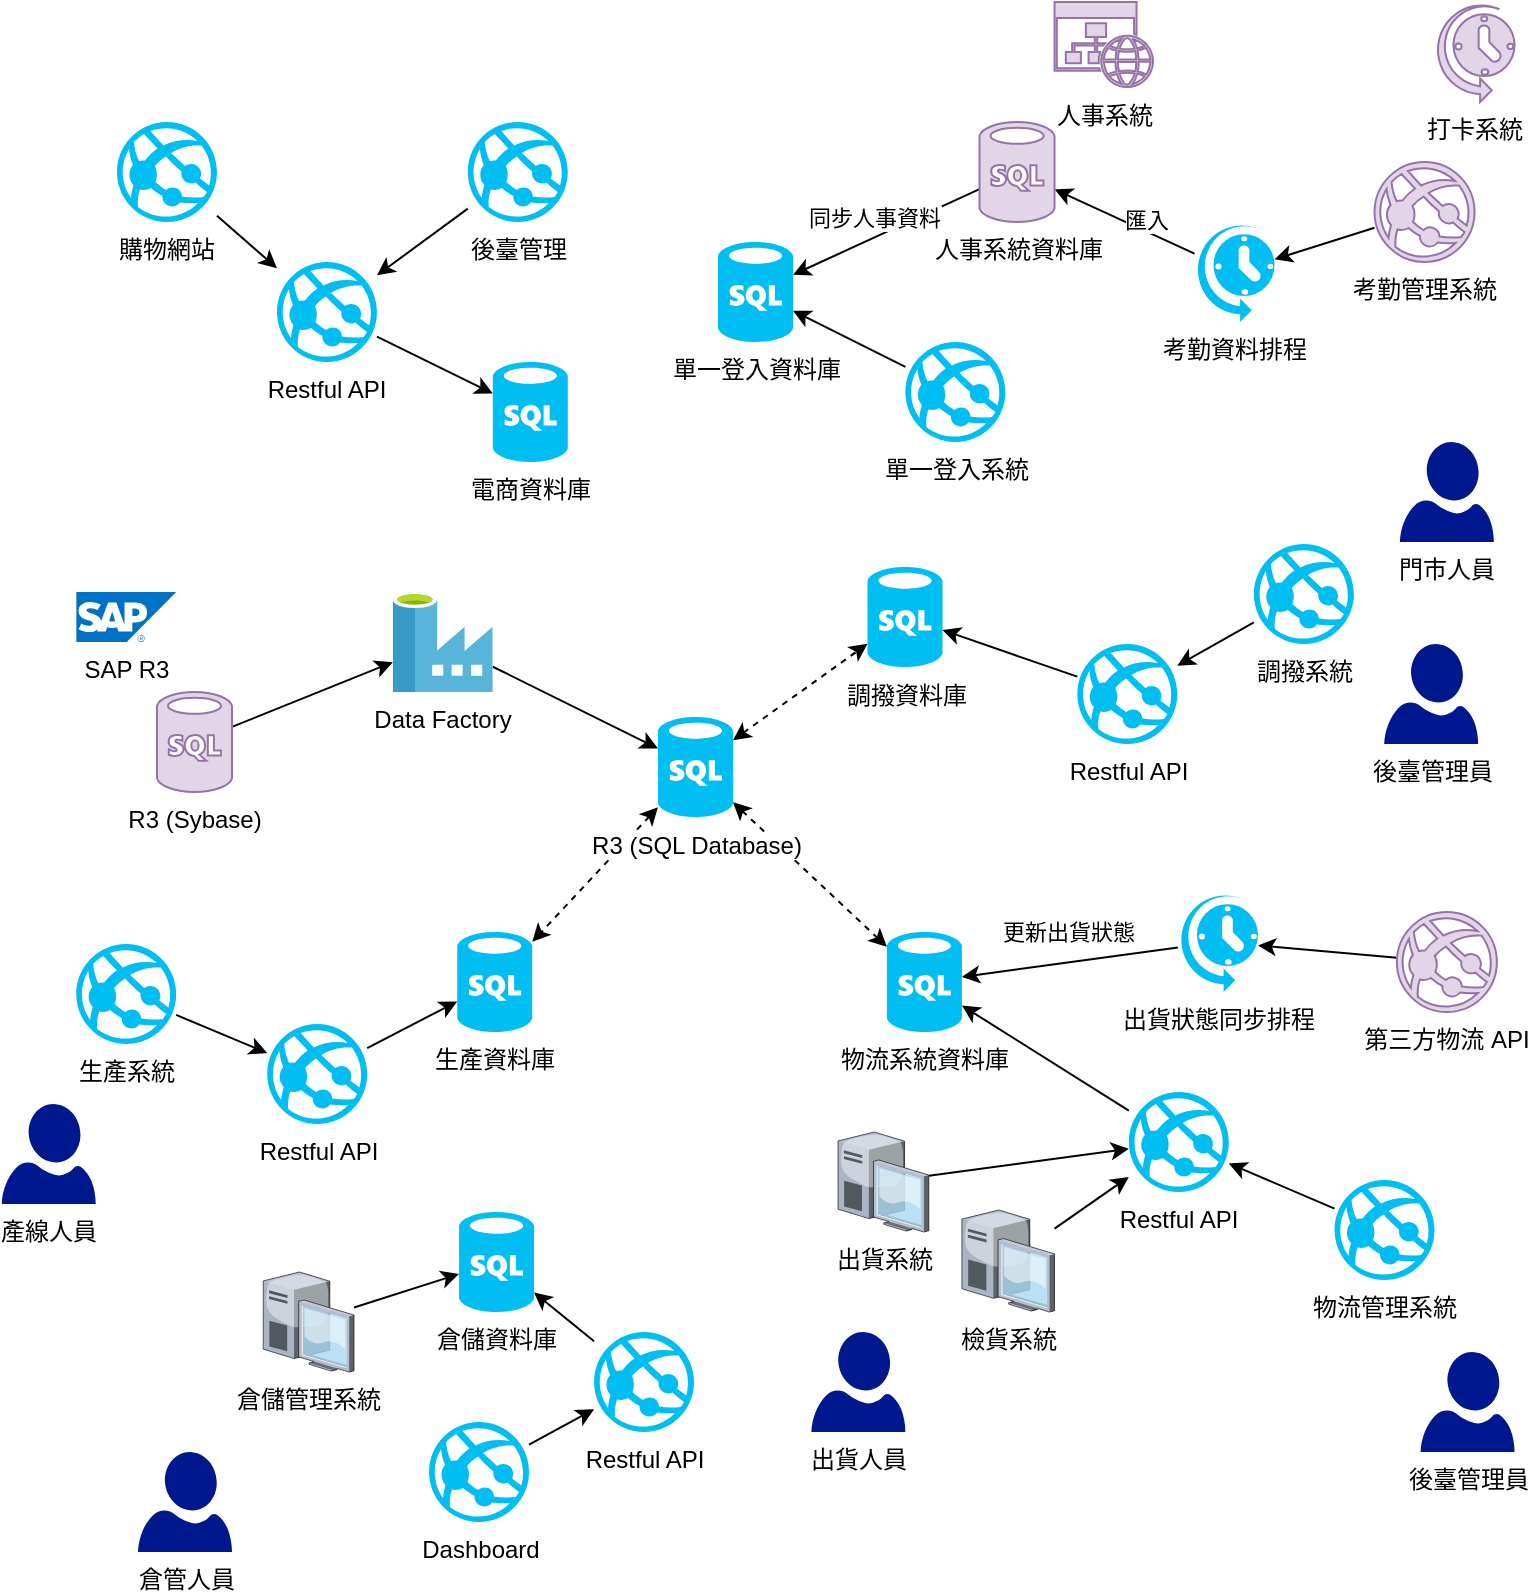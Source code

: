 <mxfile version="13.7.3" type="device"><diagram id="5xONukh1-ux7p0Wc9-aP" name="Page-1"><mxGraphModel dx="865" dy="506" grid="1" gridSize="10" guides="1" tooltips="1" connect="1" arrows="1" fold="1" page="1" pageScale="1" pageWidth="827" pageHeight="1169" math="0" shadow="0"><root><mxCell id="0"/><mxCell id="1" parent="0"/><mxCell id="gyDML2ZEtV-0S2PY3X2I-1" value="SAP R3" style="aspect=fixed;html=1;points=[];align=center;image;fontSize=12;image=img/lib/mscae/SAP_HANA_on_Azure.svg;rounded=0;sketch=0;" parent="1" vertex="1"><mxGeometry x="69.1" y="330" width="50" height="25" as="geometry"/></mxCell><mxCell id="gyDML2ZEtV-0S2PY3X2I-12" value="" style="edgeStyle=none;rounded=1;sketch=0;orthogonalLoop=1;jettySize=auto;html=1;" parent="1" source="gyDML2ZEtV-0S2PY3X2I-4" target="gyDML2ZEtV-0S2PY3X2I-5" edge="1"><mxGeometry relative="1" as="geometry"/></mxCell><mxCell id="gyDML2ZEtV-0S2PY3X2I-4" value="出貨系統" style="verticalLabelPosition=bottom;aspect=fixed;html=1;verticalAlign=top;strokeColor=none;align=center;outlineConnect=0;shape=mxgraph.citrix.desktop;rounded=0;sketch=0;" parent="1" vertex="1"><mxGeometry x="450" y="600" width="45.41" height="50" as="geometry"/></mxCell><mxCell id="gyDML2ZEtV-0S2PY3X2I-11" value="" style="edgeStyle=none;rounded=1;sketch=0;orthogonalLoop=1;jettySize=auto;html=1;" parent="1" source="gyDML2ZEtV-0S2PY3X2I-6" target="gyDML2ZEtV-0S2PY3X2I-5" edge="1"><mxGeometry relative="1" as="geometry"><mxPoint x="658.655" y="584" as="targetPoint"/></mxGeometry></mxCell><mxCell id="gyDML2ZEtV-0S2PY3X2I-6" value="檢貨系統" style="verticalLabelPosition=bottom;aspect=fixed;html=1;verticalAlign=top;strokeColor=none;align=center;outlineConnect=0;shape=mxgraph.citrix.desktop;rounded=0;sketch=0;" parent="1" vertex="1"><mxGeometry x="511.95" y="639" width="46.32" height="51" as="geometry"/></mxCell><mxCell id="gyDML2ZEtV-0S2PY3X2I-9" value="" style="rounded=1;sketch=0;orthogonalLoop=1;jettySize=auto;html=1;" parent="1" source="gyDML2ZEtV-0S2PY3X2I-8" target="gyDML2ZEtV-0S2PY3X2I-5" edge="1"><mxGeometry relative="1" as="geometry"/></mxCell><mxCell id="gyDML2ZEtV-0S2PY3X2I-8" value="物流管理系統" style="verticalLabelPosition=bottom;html=1;verticalAlign=top;align=center;strokeColor=none;fillColor=#00BEF2;shape=mxgraph.azure.azure_website;pointerEvents=1;rounded=0;sketch=0;labelBackgroundColor=#ffffff;" parent="1" vertex="1"><mxGeometry x="698.27" y="624" width="50" height="50" as="geometry"/></mxCell><mxCell id="gyDML2ZEtV-0S2PY3X2I-14" value="" style="edgeStyle=none;rounded=1;sketch=0;orthogonalLoop=1;jettySize=auto;html=1;" parent="1" source="gyDML2ZEtV-0S2PY3X2I-5" target="gyDML2ZEtV-0S2PY3X2I-7" edge="1"><mxGeometry relative="1" as="geometry"><mxPoint x="606.41" y="470" as="targetPoint"/></mxGeometry></mxCell><mxCell id="gyDML2ZEtV-0S2PY3X2I-5" value="Restful API" style="verticalLabelPosition=bottom;html=1;verticalAlign=top;align=center;strokeColor=none;fillColor=#00BEF2;shape=mxgraph.azure.azure_website;pointerEvents=1;rounded=0;sketch=0;labelBackgroundColor=#ffffff;" parent="1" vertex="1"><mxGeometry x="595.41" y="580" width="50" height="50" as="geometry"/></mxCell><mxCell id="gyDML2ZEtV-0S2PY3X2I-19" value="" style="edgeStyle=none;rounded=1;sketch=0;orthogonalLoop=1;jettySize=auto;html=1;" parent="1" source="gyDML2ZEtV-0S2PY3X2I-15" target="gyDML2ZEtV-0S2PY3X2I-20" edge="1"><mxGeometry relative="1" as="geometry"/></mxCell><mxCell id="gyDML2ZEtV-0S2PY3X2I-15" value="R3 (Sybase)" style="verticalLabelPosition=bottom;html=1;verticalAlign=top;align=center;strokeColor=#9673a6;fillColor=#e1d5e7;shape=mxgraph.azure.sql_database;rounded=0;sketch=0;" parent="1" vertex="1"><mxGeometry x="109.5" y="380" width="37.5" height="50" as="geometry"/></mxCell><mxCell id="LRU2OHnwsb_tyM2OqtHO-23" value="" style="edgeStyle=none;rounded=0;orthogonalLoop=1;jettySize=auto;html=1;dashed=1;startArrow=classic;startFill=1;" edge="1" parent="1" source="gyDML2ZEtV-0S2PY3X2I-18" target="LRU2OHnwsb_tyM2OqtHO-8"><mxGeometry relative="1" as="geometry"><mxPoint x="430" y="360" as="targetPoint"/></mxGeometry></mxCell><mxCell id="LRU2OHnwsb_tyM2OqtHO-25" value="" style="edgeStyle=none;rounded=0;orthogonalLoop=1;jettySize=auto;html=1;dashed=1;startArrow=classic;startFill=1;" edge="1" parent="1" source="gyDML2ZEtV-0S2PY3X2I-18" target="LRU2OHnwsb_tyM2OqtHO-2"><mxGeometry relative="1" as="geometry"><mxPoint x="323.65" y="407.5" as="targetPoint"/></mxGeometry></mxCell><mxCell id="LRU2OHnwsb_tyM2OqtHO-27" value="" style="edgeStyle=none;rounded=0;orthogonalLoop=1;jettySize=auto;html=1;dashed=1;startArrow=classic;startFill=1;" edge="1" parent="1" source="gyDML2ZEtV-0S2PY3X2I-18" target="gyDML2ZEtV-0S2PY3X2I-7"><mxGeometry relative="1" as="geometry"><mxPoint x="323.65" y="407.5" as="targetPoint"/></mxGeometry></mxCell><mxCell id="gyDML2ZEtV-0S2PY3X2I-18" value="R3 (SQL Database)" style="verticalLabelPosition=bottom;html=1;verticalAlign=top;align=center;strokeColor=none;fillColor=#00BEF2;shape=mxgraph.azure.sql_database;rounded=0;sketch=0;labelBackgroundColor=#ffffff;" parent="1" vertex="1"><mxGeometry x="360" y="392.5" width="37.5" height="50" as="geometry"/></mxCell><mxCell id="LRU2OHnwsb_tyM2OqtHO-3" value="" style="rounded=0;orthogonalLoop=1;jettySize=auto;html=1;" edge="1" parent="1" source="gyDML2ZEtV-0S2PY3X2I-20" target="gyDML2ZEtV-0S2PY3X2I-18"><mxGeometry relative="1" as="geometry"/></mxCell><mxCell id="gyDML2ZEtV-0S2PY3X2I-20" value="Data Factory" style="aspect=fixed;html=1;points=[];align=center;image;fontSize=12;image=img/lib/mscae/Data_Factory.svg;rounded=0;labelBackgroundColor=#ffffff;sketch=0;" parent="1" vertex="1"><mxGeometry x="227.4" y="330" width="50" height="50" as="geometry"/></mxCell><mxCell id="LRU2OHnwsb_tyM2OqtHO-15" value="" style="edgeStyle=none;rounded=0;orthogonalLoop=1;jettySize=auto;html=1;" edge="1" parent="1" source="gyDML2ZEtV-0S2PY3X2I-21" target="LRU2OHnwsb_tyM2OqtHO-14"><mxGeometry relative="1" as="geometry"/></mxCell><mxCell id="gyDML2ZEtV-0S2PY3X2I-21" value="Restful API" style="verticalLabelPosition=bottom;html=1;verticalAlign=top;align=center;strokeColor=none;fillColor=#00BEF2;shape=mxgraph.azure.azure_website;pointerEvents=1;rounded=0;sketch=0;labelBackgroundColor=#ffffff;" parent="1" vertex="1"><mxGeometry x="169.49" y="165" width="50" height="50" as="geometry"/></mxCell><mxCell id="gyDML2ZEtV-0S2PY3X2I-24" value="" style="edgeStyle=none;rounded=1;sketch=0;orthogonalLoop=1;jettySize=auto;html=1;" parent="1" source="gyDML2ZEtV-0S2PY3X2I-22" target="gyDML2ZEtV-0S2PY3X2I-21" edge="1"><mxGeometry relative="1" as="geometry"><mxPoint x="267.4" y="230" as="targetPoint"/></mxGeometry></mxCell><mxCell id="gyDML2ZEtV-0S2PY3X2I-22" value="購物網站" style="verticalLabelPosition=bottom;html=1;verticalAlign=top;align=center;strokeColor=none;fillColor=#00BEF2;shape=mxgraph.azure.azure_website;pointerEvents=1;rounded=0;sketch=0;labelBackgroundColor=#ffffff;" parent="1" vertex="1"><mxGeometry x="89.49" y="95" width="50" height="50" as="geometry"/></mxCell><mxCell id="gyDML2ZEtV-0S2PY3X2I-31" value="" style="edgeStyle=none;rounded=1;sketch=0;orthogonalLoop=1;jettySize=auto;html=1;" parent="1" source="gyDML2ZEtV-0S2PY3X2I-25" target="gyDML2ZEtV-0S2PY3X2I-26" edge="1"><mxGeometry relative="1" as="geometry"><mxPoint x="323.02" y="645" as="targetPoint"/></mxGeometry></mxCell><mxCell id="gyDML2ZEtV-0S2PY3X2I-25" value="Restful API" style="verticalLabelPosition=bottom;html=1;verticalAlign=top;align=center;strokeColor=none;fillColor=#00BEF2;shape=mxgraph.azure.azure_website;pointerEvents=1;rounded=0;sketch=0;labelBackgroundColor=#ffffff;" parent="1" vertex="1"><mxGeometry x="328.02" y="700" width="50" height="50" as="geometry"/></mxCell><mxCell id="gyDML2ZEtV-0S2PY3X2I-26" value="倉儲資料庫" style="verticalLabelPosition=bottom;html=1;verticalAlign=top;align=center;strokeColor=none;fillColor=#00BEF2;shape=mxgraph.azure.sql_database;rounded=0;sketch=0;labelBackgroundColor=#ffffff;" parent="1" vertex="1"><mxGeometry x="260.52" y="640" width="37.5" height="50" as="geometry"/></mxCell><mxCell id="gyDML2ZEtV-0S2PY3X2I-29" value="" style="edgeStyle=none;rounded=1;sketch=0;orthogonalLoop=1;jettySize=auto;html=1;" parent="1" source="gyDML2ZEtV-0S2PY3X2I-27" target="gyDML2ZEtV-0S2PY3X2I-26" edge="1"><mxGeometry relative="1" as="geometry"><mxPoint x="329.47" y="805" as="targetPoint"/></mxGeometry></mxCell><mxCell id="gyDML2ZEtV-0S2PY3X2I-27" value="倉儲管理系統" style="verticalLabelPosition=bottom;aspect=fixed;html=1;verticalAlign=top;strokeColor=none;align=center;outlineConnect=0;shape=mxgraph.citrix.desktop;rounded=0;sketch=0;" parent="1" vertex="1"><mxGeometry x="162.61" y="670" width="45.41" height="50" as="geometry"/></mxCell><mxCell id="gyDML2ZEtV-0S2PY3X2I-35" value="" style="edgeStyle=none;rounded=1;sketch=0;orthogonalLoop=1;jettySize=auto;html=1;" parent="1" source="gyDML2ZEtV-0S2PY3X2I-33" target="gyDML2ZEtV-0S2PY3X2I-32" edge="1"><mxGeometry relative="1" as="geometry"/></mxCell><mxCell id="gyDML2ZEtV-0S2PY3X2I-33" value="單一登入系統" style="verticalLabelPosition=bottom;html=1;verticalAlign=top;align=center;strokeColor=none;fillColor=#00BEF2;shape=mxgraph.azure.azure_website;pointerEvents=1;rounded=0;sketch=0;labelBackgroundColor=#ffffff;" parent="1" vertex="1"><mxGeometry x="483.68" y="205" width="50" height="50" as="geometry"/></mxCell><mxCell id="gyDML2ZEtV-0S2PY3X2I-37" value="" style="edgeStyle=none;rounded=1;sketch=0;orthogonalLoop=1;jettySize=auto;html=1;" parent="1" source="gyDML2ZEtV-0S2PY3X2I-36" target="gyDML2ZEtV-0S2PY3X2I-21" edge="1"><mxGeometry relative="1" as="geometry"/></mxCell><mxCell id="gyDML2ZEtV-0S2PY3X2I-36" value="後臺管理" style="verticalLabelPosition=bottom;html=1;verticalAlign=top;align=center;strokeColor=none;fillColor=#00BEF2;shape=mxgraph.azure.azure_website;pointerEvents=1;rounded=0;sketch=0;labelBackgroundColor=#ffffff;" parent="1" vertex="1"><mxGeometry x="264.9" y="95" width="50" height="50" as="geometry"/></mxCell><mxCell id="gyDML2ZEtV-0S2PY3X2I-38" value="人事系統" style="verticalLabelPosition=bottom;html=1;verticalAlign=top;align=center;strokeColor=#9673a6;fillColor=#e1d5e7;shape=mxgraph.azure.website_generic;pointerEvents=1;rounded=0;labelBackgroundColor=#ffffff;sketch=0;" parent="1" vertex="1"><mxGeometry x="558.27" y="35" width="50" height="42.5" as="geometry"/></mxCell><mxCell id="gyDML2ZEtV-0S2PY3X2I-41" value="" style="edgeStyle=none;rounded=1;sketch=0;orthogonalLoop=1;jettySize=auto;html=1;" parent="1" source="gyDML2ZEtV-0S2PY3X2I-39" target="gyDML2ZEtV-0S2PY3X2I-32" edge="1"><mxGeometry relative="1" as="geometry"><mxPoint x="494.93" y="90" as="targetPoint"/></mxGeometry></mxCell><mxCell id="gyDML2ZEtV-0S2PY3X2I-42" value="同步人事資料" style="edgeLabel;html=1;align=center;verticalAlign=middle;resizable=0;points=[];" parent="gyDML2ZEtV-0S2PY3X2I-41" vertex="1" connectable="0"><mxGeometry x="-0.305" relative="1" as="geometry"><mxPoint x="-20.84" y="-1.02" as="offset"/></mxGeometry></mxCell><mxCell id="gyDML2ZEtV-0S2PY3X2I-32" value="單一登入資料庫" style="verticalLabelPosition=bottom;html=1;verticalAlign=top;align=center;strokeColor=none;fillColor=#00BEF2;shape=mxgraph.azure.sql_database;rounded=0;sketch=0;labelBackgroundColor=#ffffff;" parent="1" vertex="1"><mxGeometry x="390" y="155" width="37.5" height="50" as="geometry"/></mxCell><mxCell id="gyDML2ZEtV-0S2PY3X2I-44" value="" style="edgeStyle=none;rounded=1;sketch=0;orthogonalLoop=1;jettySize=auto;html=1;" parent="1" source="gyDML2ZEtV-0S2PY3X2I-43" target="gyDML2ZEtV-0S2PY3X2I-25" edge="1"><mxGeometry relative="1" as="geometry"/></mxCell><mxCell id="gyDML2ZEtV-0S2PY3X2I-43" value="Dashboard" style="verticalLabelPosition=bottom;html=1;verticalAlign=top;align=center;strokeColor=none;fillColor=#00BEF2;shape=mxgraph.azure.azure_website;pointerEvents=1;rounded=0;sketch=0;labelBackgroundColor=#ffffff;" parent="1" vertex="1"><mxGeometry x="245.52" y="745" width="50" height="50" as="geometry"/></mxCell><mxCell id="gyDML2ZEtV-0S2PY3X2I-45" value="打卡系統" style="verticalLabelPosition=bottom;html=1;verticalAlign=top;align=center;strokeColor=#9673a6;fillColor=#e1d5e7;shape=mxgraph.azure.scheduler;pointerEvents=1;rounded=0;labelBackgroundColor=#ffffff;sketch=0;" parent="1" vertex="1"><mxGeometry x="748.27" y="35" width="40" height="50" as="geometry"/></mxCell><mxCell id="gyDML2ZEtV-0S2PY3X2I-49" value="" style="edgeStyle=none;rounded=1;sketch=0;orthogonalLoop=1;jettySize=auto;html=1;" parent="1" source="gyDML2ZEtV-0S2PY3X2I-46" target="gyDML2ZEtV-0S2PY3X2I-39" edge="1"><mxGeometry relative="1" as="geometry"><mxPoint x="538.27" y="224" as="targetPoint"/></mxGeometry></mxCell><mxCell id="gyDML2ZEtV-0S2PY3X2I-50" value="匯入" style="edgeLabel;html=1;align=center;verticalAlign=middle;resizable=0;points=[];" parent="gyDML2ZEtV-0S2PY3X2I-49" vertex="1" connectable="0"><mxGeometry x="-0.234" y="-5" relative="1" as="geometry"><mxPoint as="offset"/></mxGeometry></mxCell><mxCell id="gyDML2ZEtV-0S2PY3X2I-46" value="考勤資料排程" style="verticalLabelPosition=bottom;html=1;verticalAlign=top;align=center;strokeColor=none;fillColor=#00BEF2;shape=mxgraph.azure.scheduler;pointerEvents=1;rounded=0;labelBackgroundColor=#ffffff;sketch=0;" parent="1" vertex="1"><mxGeometry x="628.27" y="145" width="40" height="50" as="geometry"/></mxCell><mxCell id="gyDML2ZEtV-0S2PY3X2I-48" value="" style="edgeStyle=none;rounded=1;sketch=0;orthogonalLoop=1;jettySize=auto;html=1;" parent="1" source="gyDML2ZEtV-0S2PY3X2I-47" target="gyDML2ZEtV-0S2PY3X2I-46" edge="1"><mxGeometry relative="1" as="geometry"/></mxCell><mxCell id="gyDML2ZEtV-0S2PY3X2I-47" value="考勤管理系統" style="verticalLabelPosition=bottom;html=1;verticalAlign=top;align=center;strokeColor=#9673a6;fillColor=#e1d5e7;shape=mxgraph.azure.azure_website;pointerEvents=1;rounded=0;sketch=0;labelBackgroundColor=#ffffff;" parent="1" vertex="1"><mxGeometry x="718.27" y="115" width="50" height="50" as="geometry"/></mxCell><mxCell id="gyDML2ZEtV-0S2PY3X2I-39" value="人事系統資料庫" style="verticalLabelPosition=bottom;html=1;verticalAlign=top;align=center;strokeColor=#9673a6;fillColor=#e1d5e7;shape=mxgraph.azure.sql_database;rounded=0;sketch=0;labelBackgroundColor=#ffffff;" parent="1" vertex="1"><mxGeometry x="520.77" y="95" width="37.5" height="50" as="geometry"/></mxCell><mxCell id="gyDML2ZEtV-0S2PY3X2I-51" value="倉管人員" style="aspect=fixed;pointerEvents=1;shadow=0;dashed=0;html=1;strokeColor=none;labelPosition=center;verticalLabelPosition=bottom;verticalAlign=top;align=center;fillColor=#00188D;shape=mxgraph.azure.user;rounded=0;labelBackgroundColor=#ffffff;sketch=0;" parent="1" vertex="1"><mxGeometry x="100" y="760" width="47" height="50" as="geometry"/></mxCell><mxCell id="gyDML2ZEtV-0S2PY3X2I-55" value="" style="edgeStyle=none;rounded=1;sketch=0;orthogonalLoop=1;jettySize=auto;html=1;" parent="1" source="gyDML2ZEtV-0S2PY3X2I-53" target="gyDML2ZEtV-0S2PY3X2I-7" edge="1"><mxGeometry relative="1" as="geometry"/></mxCell><mxCell id="LRU2OHnwsb_tyM2OqtHO-4" value="更新出貨狀態" style="edgeLabel;html=1;align=center;verticalAlign=middle;resizable=0;points=[];" vertex="1" connectable="0" parent="gyDML2ZEtV-0S2PY3X2I-55"><mxGeometry x="-0.446" y="1" relative="1" as="geometry"><mxPoint x="-26.09" y="-12.74" as="offset"/></mxGeometry></mxCell><mxCell id="gyDML2ZEtV-0S2PY3X2I-53" value="出貨狀態同步排程" style="verticalLabelPosition=bottom;html=1;verticalAlign=top;align=center;strokeColor=none;fillColor=#00BEF2;shape=mxgraph.azure.scheduler;pointerEvents=1;rounded=0;labelBackgroundColor=#ffffff;sketch=0;" parent="1" vertex="1"><mxGeometry x="620" y="480" width="40" height="50" as="geometry"/></mxCell><mxCell id="gyDML2ZEtV-0S2PY3X2I-57" value="" style="edgeStyle=none;rounded=1;sketch=0;orthogonalLoop=1;jettySize=auto;html=1;" parent="1" source="gyDML2ZEtV-0S2PY3X2I-54" target="gyDML2ZEtV-0S2PY3X2I-53" edge="1"><mxGeometry relative="1" as="geometry"/></mxCell><mxCell id="gyDML2ZEtV-0S2PY3X2I-54" value="第三方物流 API" style="verticalLabelPosition=bottom;html=1;verticalAlign=top;align=center;strokeColor=#9673a6;fillColor=#e1d5e7;shape=mxgraph.azure.azure_website;pointerEvents=1;rounded=0;sketch=0;labelBackgroundColor=#ffffff;" parent="1" vertex="1"><mxGeometry x="729.43" y="490" width="50" height="50" as="geometry"/></mxCell><mxCell id="gyDML2ZEtV-0S2PY3X2I-7" value="物流系統資料庫" style="verticalLabelPosition=bottom;html=1;verticalAlign=top;align=center;strokeColor=none;fillColor=#00BEF2;shape=mxgraph.azure.sql_database;rounded=0;sketch=0;labelBackgroundColor=#ffffff;" parent="1" vertex="1"><mxGeometry x="474.45" y="500" width="37.5" height="50" as="geometry"/></mxCell><mxCell id="gyDML2ZEtV-0S2PY3X2I-58" value="出貨人員" style="aspect=fixed;pointerEvents=1;shadow=0;dashed=0;html=1;strokeColor=none;labelPosition=center;verticalLabelPosition=bottom;verticalAlign=top;align=center;fillColor=#00188D;shape=mxgraph.azure.user;rounded=0;labelBackgroundColor=#ffffff;sketch=0;" parent="1" vertex="1"><mxGeometry x="436.68" y="700" width="47" height="50" as="geometry"/></mxCell><mxCell id="gyDML2ZEtV-0S2PY3X2I-59" value="後臺管理員" style="aspect=fixed;pointerEvents=1;shadow=0;dashed=0;html=1;strokeColor=none;labelPosition=center;verticalLabelPosition=bottom;verticalAlign=top;align=center;fillColor=#00188D;shape=mxgraph.azure.user;rounded=0;labelBackgroundColor=#ffffff;sketch=0;" parent="1" vertex="1"><mxGeometry x="741.27" y="710" width="47" height="50" as="geometry"/></mxCell><mxCell id="LRU2OHnwsb_tyM2OqtHO-2" value="生產資料庫" style="verticalLabelPosition=bottom;html=1;verticalAlign=top;align=center;strokeColor=none;fillColor=#00BEF2;shape=mxgraph.azure.sql_database;rounded=0;sketch=0;" vertex="1" parent="1"><mxGeometry x="259.62" y="500" width="37.5" height="50" as="geometry"/></mxCell><mxCell id="LRU2OHnwsb_tyM2OqtHO-12" value="" style="edgeStyle=none;rounded=0;orthogonalLoop=1;jettySize=auto;html=1;" edge="1" parent="1" source="LRU2OHnwsb_tyM2OqtHO-6" target="LRU2OHnwsb_tyM2OqtHO-8"><mxGeometry relative="1" as="geometry"/></mxCell><mxCell id="LRU2OHnwsb_tyM2OqtHO-6" value="Restful API" style="verticalLabelPosition=bottom;html=1;verticalAlign=top;align=center;strokeColor=none;fillColor=#00BEF2;shape=mxgraph.azure.azure_website;pointerEvents=1;rounded=0;sketch=0;labelBackgroundColor=#ffffff;" vertex="1" parent="1"><mxGeometry x="569.66" y="356" width="50" height="50" as="geometry"/></mxCell><mxCell id="LRU2OHnwsb_tyM2OqtHO-8" value="調撥資料庫" style="verticalLabelPosition=bottom;html=1;verticalAlign=top;align=center;strokeColor=none;fillColor=#00BEF2;shape=mxgraph.azure.sql_database;rounded=0;sketch=0;labelBackgroundColor=#ffffff;" vertex="1" parent="1"><mxGeometry x="464.75" y="317.5" width="37.5" height="50" as="geometry"/></mxCell><mxCell id="LRU2OHnwsb_tyM2OqtHO-9" value="門市人員" style="aspect=fixed;pointerEvents=1;shadow=0;dashed=0;html=1;strokeColor=none;labelPosition=center;verticalLabelPosition=bottom;verticalAlign=top;align=center;fillColor=#00188D;shape=mxgraph.azure.user;rounded=0;labelBackgroundColor=#ffffff;sketch=0;" vertex="1" parent="1"><mxGeometry x="730.93" y="255" width="47" height="50" as="geometry"/></mxCell><mxCell id="LRU2OHnwsb_tyM2OqtHO-10" value="後臺管理員" style="aspect=fixed;pointerEvents=1;shadow=0;dashed=0;html=1;strokeColor=none;labelPosition=center;verticalLabelPosition=bottom;verticalAlign=top;align=center;fillColor=#00188D;shape=mxgraph.azure.user;rounded=0;labelBackgroundColor=#ffffff;sketch=0;" vertex="1" parent="1"><mxGeometry x="723.09" y="356" width="47" height="50" as="geometry"/></mxCell><mxCell id="LRU2OHnwsb_tyM2OqtHO-13" value="" style="edgeStyle=none;rounded=0;orthogonalLoop=1;jettySize=auto;html=1;" edge="1" parent="1" source="LRU2OHnwsb_tyM2OqtHO-11" target="LRU2OHnwsb_tyM2OqtHO-6"><mxGeometry relative="1" as="geometry"/></mxCell><mxCell id="LRU2OHnwsb_tyM2OqtHO-11" value="調撥系統" style="verticalLabelPosition=bottom;html=1;verticalAlign=top;align=center;strokeColor=none;fillColor=#00BEF2;shape=mxgraph.azure.azure_website;pointerEvents=1;rounded=0;sketch=0;labelBackgroundColor=#ffffff;" vertex="1" parent="1"><mxGeometry x="657.93" y="306" width="50" height="50" as="geometry"/></mxCell><mxCell id="LRU2OHnwsb_tyM2OqtHO-14" value="電商資料庫" style="verticalLabelPosition=bottom;html=1;verticalAlign=top;align=center;strokeColor=none;fillColor=#00BEF2;shape=mxgraph.azure.sql_database;rounded=0;sketch=0;" vertex="1" parent="1"><mxGeometry x="277.4" y="215" width="37.5" height="50" as="geometry"/></mxCell><mxCell id="LRU2OHnwsb_tyM2OqtHO-20" value="" style="edgeStyle=none;rounded=0;orthogonalLoop=1;jettySize=auto;html=1;" edge="1" parent="1" source="LRU2OHnwsb_tyM2OqtHO-16" target="LRU2OHnwsb_tyM2OqtHO-2"><mxGeometry relative="1" as="geometry"/></mxCell><mxCell id="LRU2OHnwsb_tyM2OqtHO-16" value="Restful API" style="verticalLabelPosition=bottom;html=1;verticalAlign=top;align=center;strokeColor=none;fillColor=#00BEF2;shape=mxgraph.azure.azure_website;pointerEvents=1;rounded=0;sketch=0;labelBackgroundColor=#ffffff;" vertex="1" parent="1"><mxGeometry x="164.62" y="546" width="50" height="50" as="geometry"/></mxCell><mxCell id="LRU2OHnwsb_tyM2OqtHO-21" value="" style="edgeStyle=none;rounded=0;orthogonalLoop=1;jettySize=auto;html=1;" edge="1" parent="1" source="LRU2OHnwsb_tyM2OqtHO-17" target="LRU2OHnwsb_tyM2OqtHO-16"><mxGeometry relative="1" as="geometry"/></mxCell><mxCell id="LRU2OHnwsb_tyM2OqtHO-17" value="生產系統" style="verticalLabelPosition=bottom;html=1;verticalAlign=top;align=center;strokeColor=none;fillColor=#00BEF2;shape=mxgraph.azure.azure_website;pointerEvents=1;rounded=0;sketch=0;labelBackgroundColor=#ffffff;" vertex="1" parent="1"><mxGeometry x="69.1" y="506" width="50" height="50" as="geometry"/></mxCell><mxCell id="LRU2OHnwsb_tyM2OqtHO-18" value="產線人員" style="aspect=fixed;pointerEvents=1;shadow=0;dashed=0;html=1;strokeColor=none;labelPosition=center;verticalLabelPosition=bottom;verticalAlign=top;align=center;fillColor=#00188D;shape=mxgraph.azure.user;rounded=0;labelBackgroundColor=#ffffff;sketch=0;" vertex="1" parent="1"><mxGeometry x="31.86" y="586" width="47" height="50" as="geometry"/></mxCell></root></mxGraphModel></diagram></mxfile>